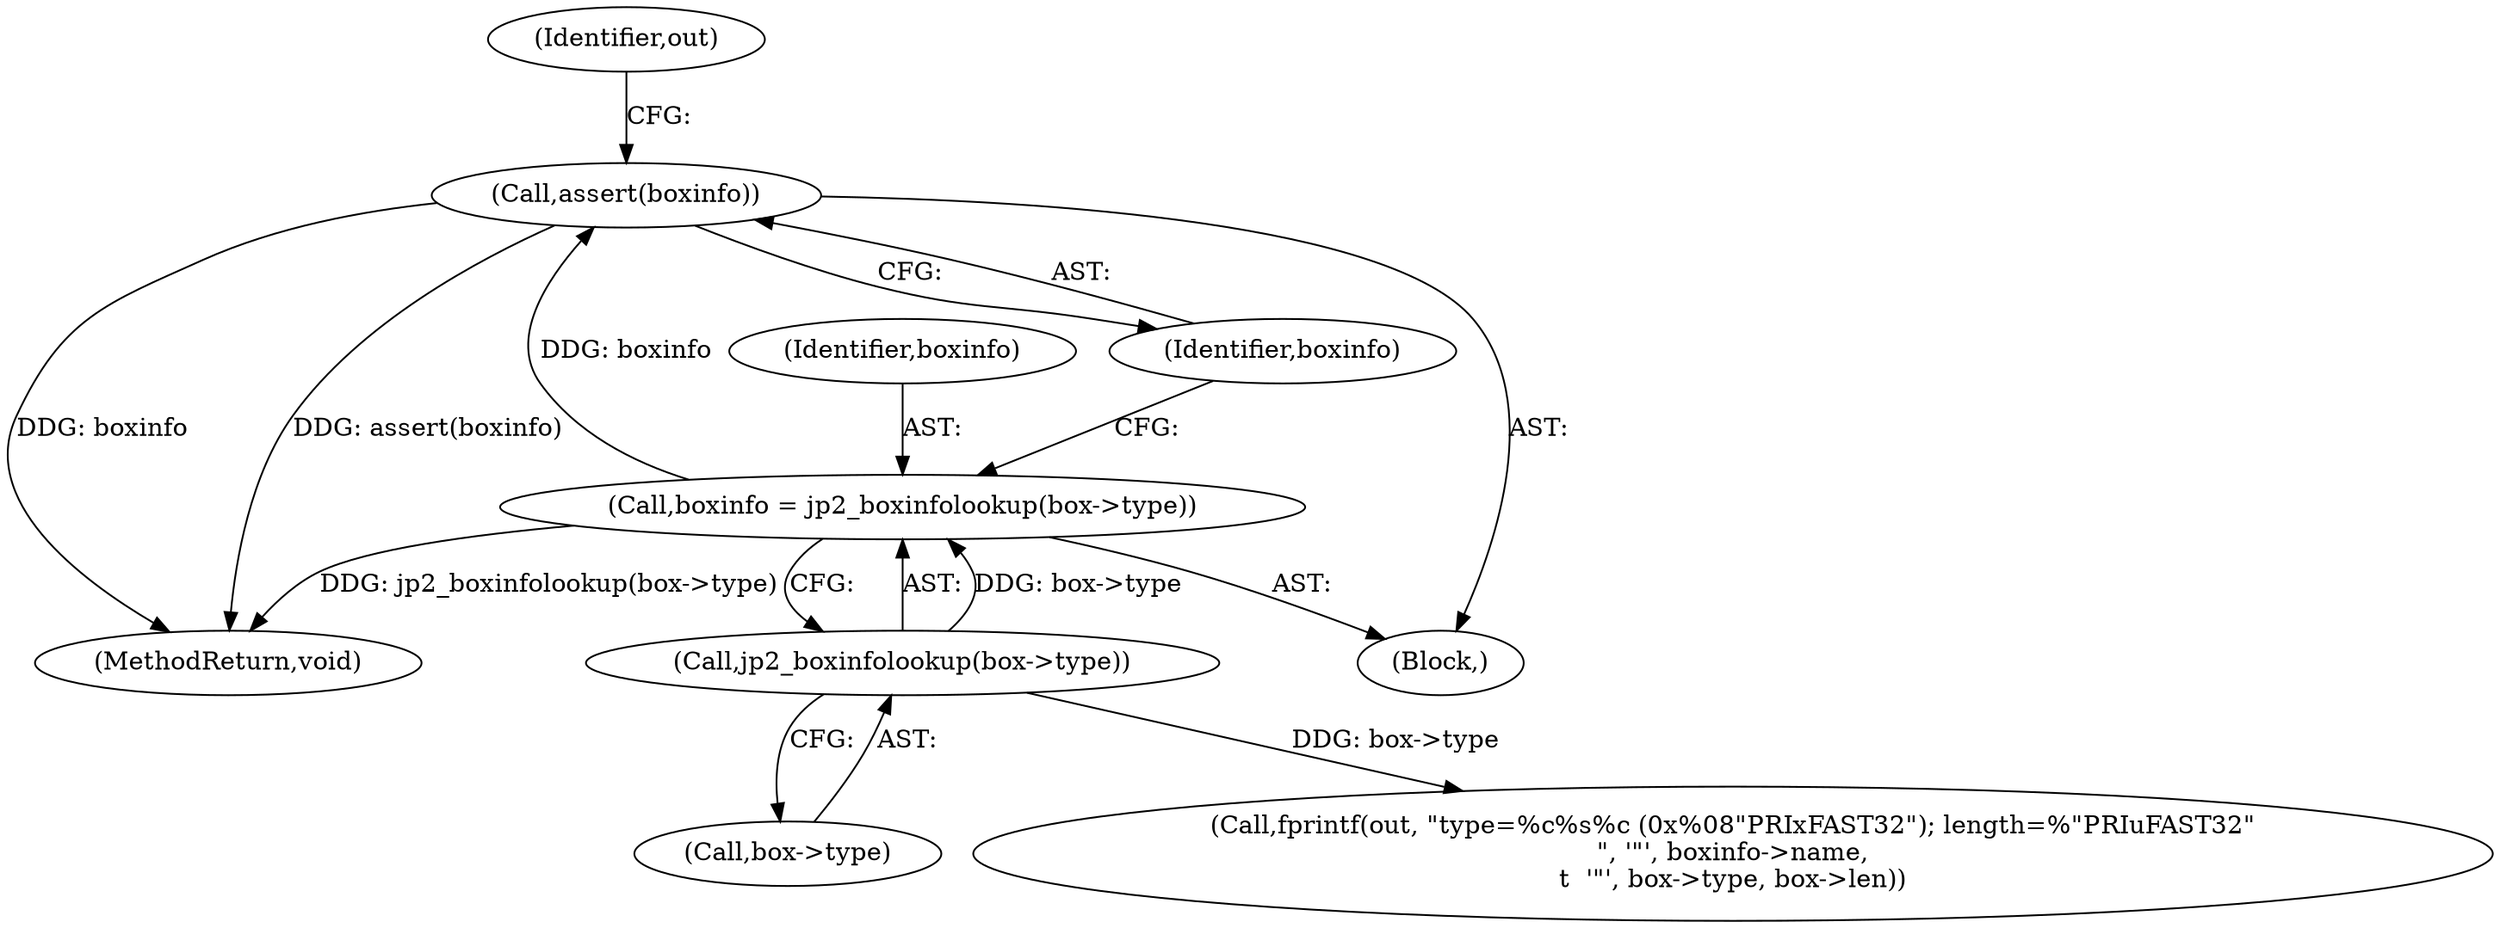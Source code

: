 digraph "0_jasper_bdfe95a6e81ffb4b2fad31a76b57943695beed20@API" {
"1000111" [label="(Call,assert(boxinfo))"];
"1000105" [label="(Call,boxinfo = jp2_boxinfolookup(box->type))"];
"1000107" [label="(Call,jp2_boxinfolookup(box->type))"];
"1000114" [label="(Identifier,out)"];
"1000106" [label="(Identifier,boxinfo)"];
"1000140" [label="(MethodReturn,void)"];
"1000111" [label="(Call,assert(boxinfo))"];
"1000112" [label="(Identifier,boxinfo)"];
"1000108" [label="(Call,box->type)"];
"1000116" [label="(Call,fprintf(out, \"type=%c%s%c (0x%08\"PRIxFAST32\"); length=%\"PRIuFAST32\"\n\", '\"', boxinfo->name,\n\t  '\"', box->type, box->len))"];
"1000105" [label="(Call,boxinfo = jp2_boxinfolookup(box->type))"];
"1000107" [label="(Call,jp2_boxinfolookup(box->type))"];
"1000103" [label="(Block,)"];
"1000111" -> "1000103"  [label="AST: "];
"1000111" -> "1000112"  [label="CFG: "];
"1000112" -> "1000111"  [label="AST: "];
"1000114" -> "1000111"  [label="CFG: "];
"1000111" -> "1000140"  [label="DDG: boxinfo"];
"1000111" -> "1000140"  [label="DDG: assert(boxinfo)"];
"1000105" -> "1000111"  [label="DDG: boxinfo"];
"1000105" -> "1000103"  [label="AST: "];
"1000105" -> "1000107"  [label="CFG: "];
"1000106" -> "1000105"  [label="AST: "];
"1000107" -> "1000105"  [label="AST: "];
"1000112" -> "1000105"  [label="CFG: "];
"1000105" -> "1000140"  [label="DDG: jp2_boxinfolookup(box->type)"];
"1000107" -> "1000105"  [label="DDG: box->type"];
"1000107" -> "1000108"  [label="CFG: "];
"1000108" -> "1000107"  [label="AST: "];
"1000107" -> "1000116"  [label="DDG: box->type"];
}
